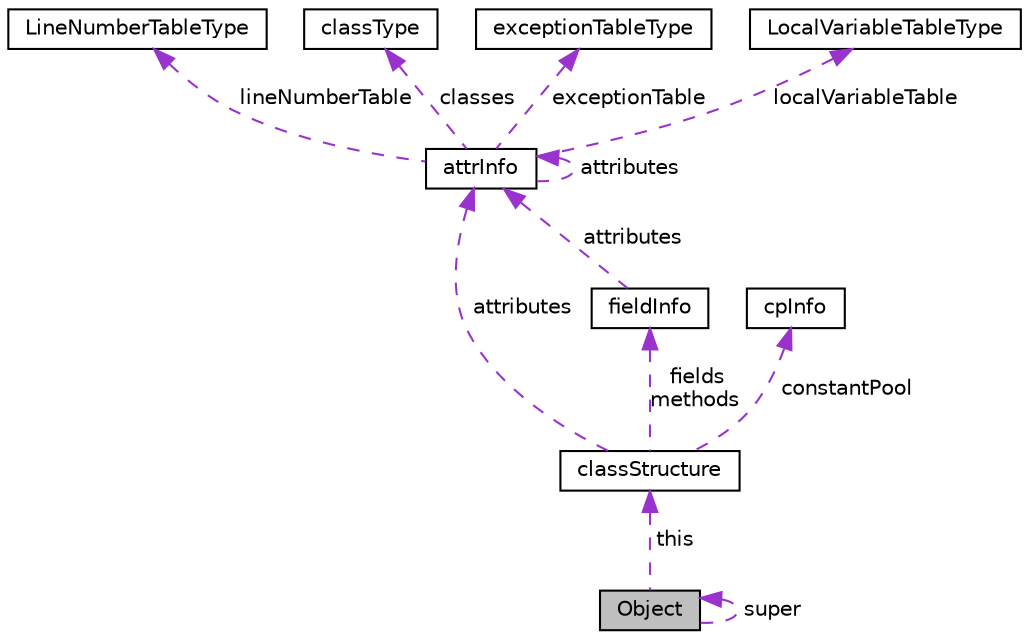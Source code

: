 digraph "Object"
{
  edge [fontname="Helvetica",fontsize="10",labelfontname="Helvetica",labelfontsize="10"];
  node [fontname="Helvetica",fontsize="10",shape=record];
  Node1 [label="Object",height=0.2,width=0.4,color="black", fillcolor="grey75", style="filled", fontcolor="black"];
  Node2 -> Node1 [dir="back",color="darkorchid3",fontsize="10",style="dashed",label=" this" ,fontname="Helvetica"];
  Node2 [label="classStructure",height=0.2,width=0.4,color="black", fillcolor="white", style="filled",URL="$structclassStructure.html",tooltip="Estruturas da classe. "];
  Node3 -> Node2 [dir="back",color="darkorchid3",fontsize="10",style="dashed",label=" attributes" ,fontname="Helvetica"];
  Node3 [label="attrInfo",height=0.2,width=0.4,color="black", fillcolor="white", style="filled",URL="$structattrInfo.html",tooltip="Informacoes de atributo. "];
  Node4 -> Node3 [dir="back",color="darkorchid3",fontsize="10",style="dashed",label=" lineNumberTable" ,fontname="Helvetica"];
  Node4 [label="LineNumberTableType",height=0.2,width=0.4,color="black", fillcolor="white", style="filled",URL="$structLineNumberTableType.html",tooltip="Tabela do tipo de numero da linha. "];
  Node5 -> Node3 [dir="back",color="darkorchid3",fontsize="10",style="dashed",label=" classes" ,fontname="Helvetica"];
  Node5 [label="classType",height=0.2,width=0.4,color="black", fillcolor="white", style="filled",URL="$structclassType.html",tooltip="Tabela de Classes. "];
  Node3 -> Node3 [dir="back",color="darkorchid3",fontsize="10",style="dashed",label=" attributes" ,fontname="Helvetica"];
  Node6 -> Node3 [dir="back",color="darkorchid3",fontsize="10",style="dashed",label=" exceptionTable" ,fontname="Helvetica"];
  Node6 [label="exceptionTableType",height=0.2,width=0.4,color="black", fillcolor="white", style="filled",URL="$structexceptionTableType.html",tooltip="Tabela de Excecoes. "];
  Node7 -> Node3 [dir="back",color="darkorchid3",fontsize="10",style="dashed",label=" localVariableTable" ,fontname="Helvetica"];
  Node7 [label="LocalVariableTableType",height=0.2,width=0.4,color="black", fillcolor="white", style="filled",URL="$structLocalVariableTableType.html",tooltip="Tabela do tipo de variaveis locais. "];
  Node8 -> Node2 [dir="back",color="darkorchid3",fontsize="10",style="dashed",label=" constantPool" ,fontname="Helvetica"];
  Node8 [label="cpInfo",height=0.2,width=0.4,color="black", fillcolor="white", style="filled",URL="$structcpInfo.html",tooltip="Informacoes da Constant Pool. "];
  Node9 -> Node2 [dir="back",color="darkorchid3",fontsize="10",style="dashed",label=" fields\nmethods" ,fontname="Helvetica"];
  Node9 [label="fieldInfo",height=0.2,width=0.4,color="black", fillcolor="white", style="filled",URL="$structfieldInfo.html",tooltip="Informacoes de metodo e campo. "];
  Node3 -> Node9 [dir="back",color="darkorchid3",fontsize="10",style="dashed",label=" attributes" ,fontname="Helvetica"];
  Node1 -> Node1 [dir="back",color="darkorchid3",fontsize="10",style="dashed",label=" super" ,fontname="Helvetica"];
}
